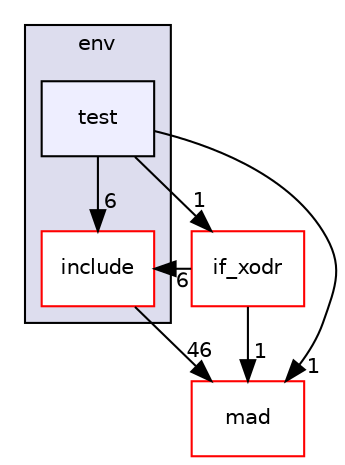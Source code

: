 digraph "/home/fascar/temp/adore/libadore/libadore/adore/env/test" {
  compound=true
  node [ fontsize="10", fontname="Helvetica"];
  edge [ labelfontsize="10", labelfontname="Helvetica"];
  subgraph clusterdir_e67924bcc0fa25173e6cb07f4c4f7f25 {
    graph [ bgcolor="#ddddee", pencolor="black", label="env" fontname="Helvetica", fontsize="10", URL="dir_e67924bcc0fa25173e6cb07f4c4f7f25.html"]
  dir_e650dce9399d0a8279e85ce5f6eeccd9 [shape=box label="include" fillcolor="white" style="filled" color="red" URL="dir_e650dce9399d0a8279e85ce5f6eeccd9.html"];
  dir_76e5d096c62f146b771c969e96f1063a [shape=box, label="test", style="filled", fillcolor="#eeeeff", pencolor="black", URL="dir_76e5d096c62f146b771c969e96f1063a.html"];
  }
  dir_33556dd2e09761c2ca0173bbd2b6fd48 [shape=box label="if_xodr" fillcolor="white" style="filled" color="red" URL="dir_33556dd2e09761c2ca0173bbd2b6fd48.html"];
  dir_dd24209da890e557508ac1b6831a5bf7 [shape=box label="mad" fillcolor="white" style="filled" color="red" URL="dir_dd24209da890e557508ac1b6831a5bf7.html"];
  dir_33556dd2e09761c2ca0173bbd2b6fd48->dir_e650dce9399d0a8279e85ce5f6eeccd9 [headlabel="6", labeldistance=1.5 headhref="dir_000086_000045.html"];
  dir_33556dd2e09761c2ca0173bbd2b6fd48->dir_dd24209da890e557508ac1b6831a5bf7 [headlabel="1", labeldistance=1.5 headhref="dir_000086_000092.html"];
  dir_e650dce9399d0a8279e85ce5f6eeccd9->dir_dd24209da890e557508ac1b6831a5bf7 [headlabel="46", labeldistance=1.5 headhref="dir_000045_000092.html"];
  dir_76e5d096c62f146b771c969e96f1063a->dir_33556dd2e09761c2ca0173bbd2b6fd48 [headlabel="1", labeldistance=1.5 headhref="dir_000075_000086.html"];
  dir_76e5d096c62f146b771c969e96f1063a->dir_dd24209da890e557508ac1b6831a5bf7 [headlabel="1", labeldistance=1.5 headhref="dir_000075_000092.html"];
  dir_76e5d096c62f146b771c969e96f1063a->dir_e650dce9399d0a8279e85ce5f6eeccd9 [headlabel="6", labeldistance=1.5 headhref="dir_000075_000045.html"];
}
